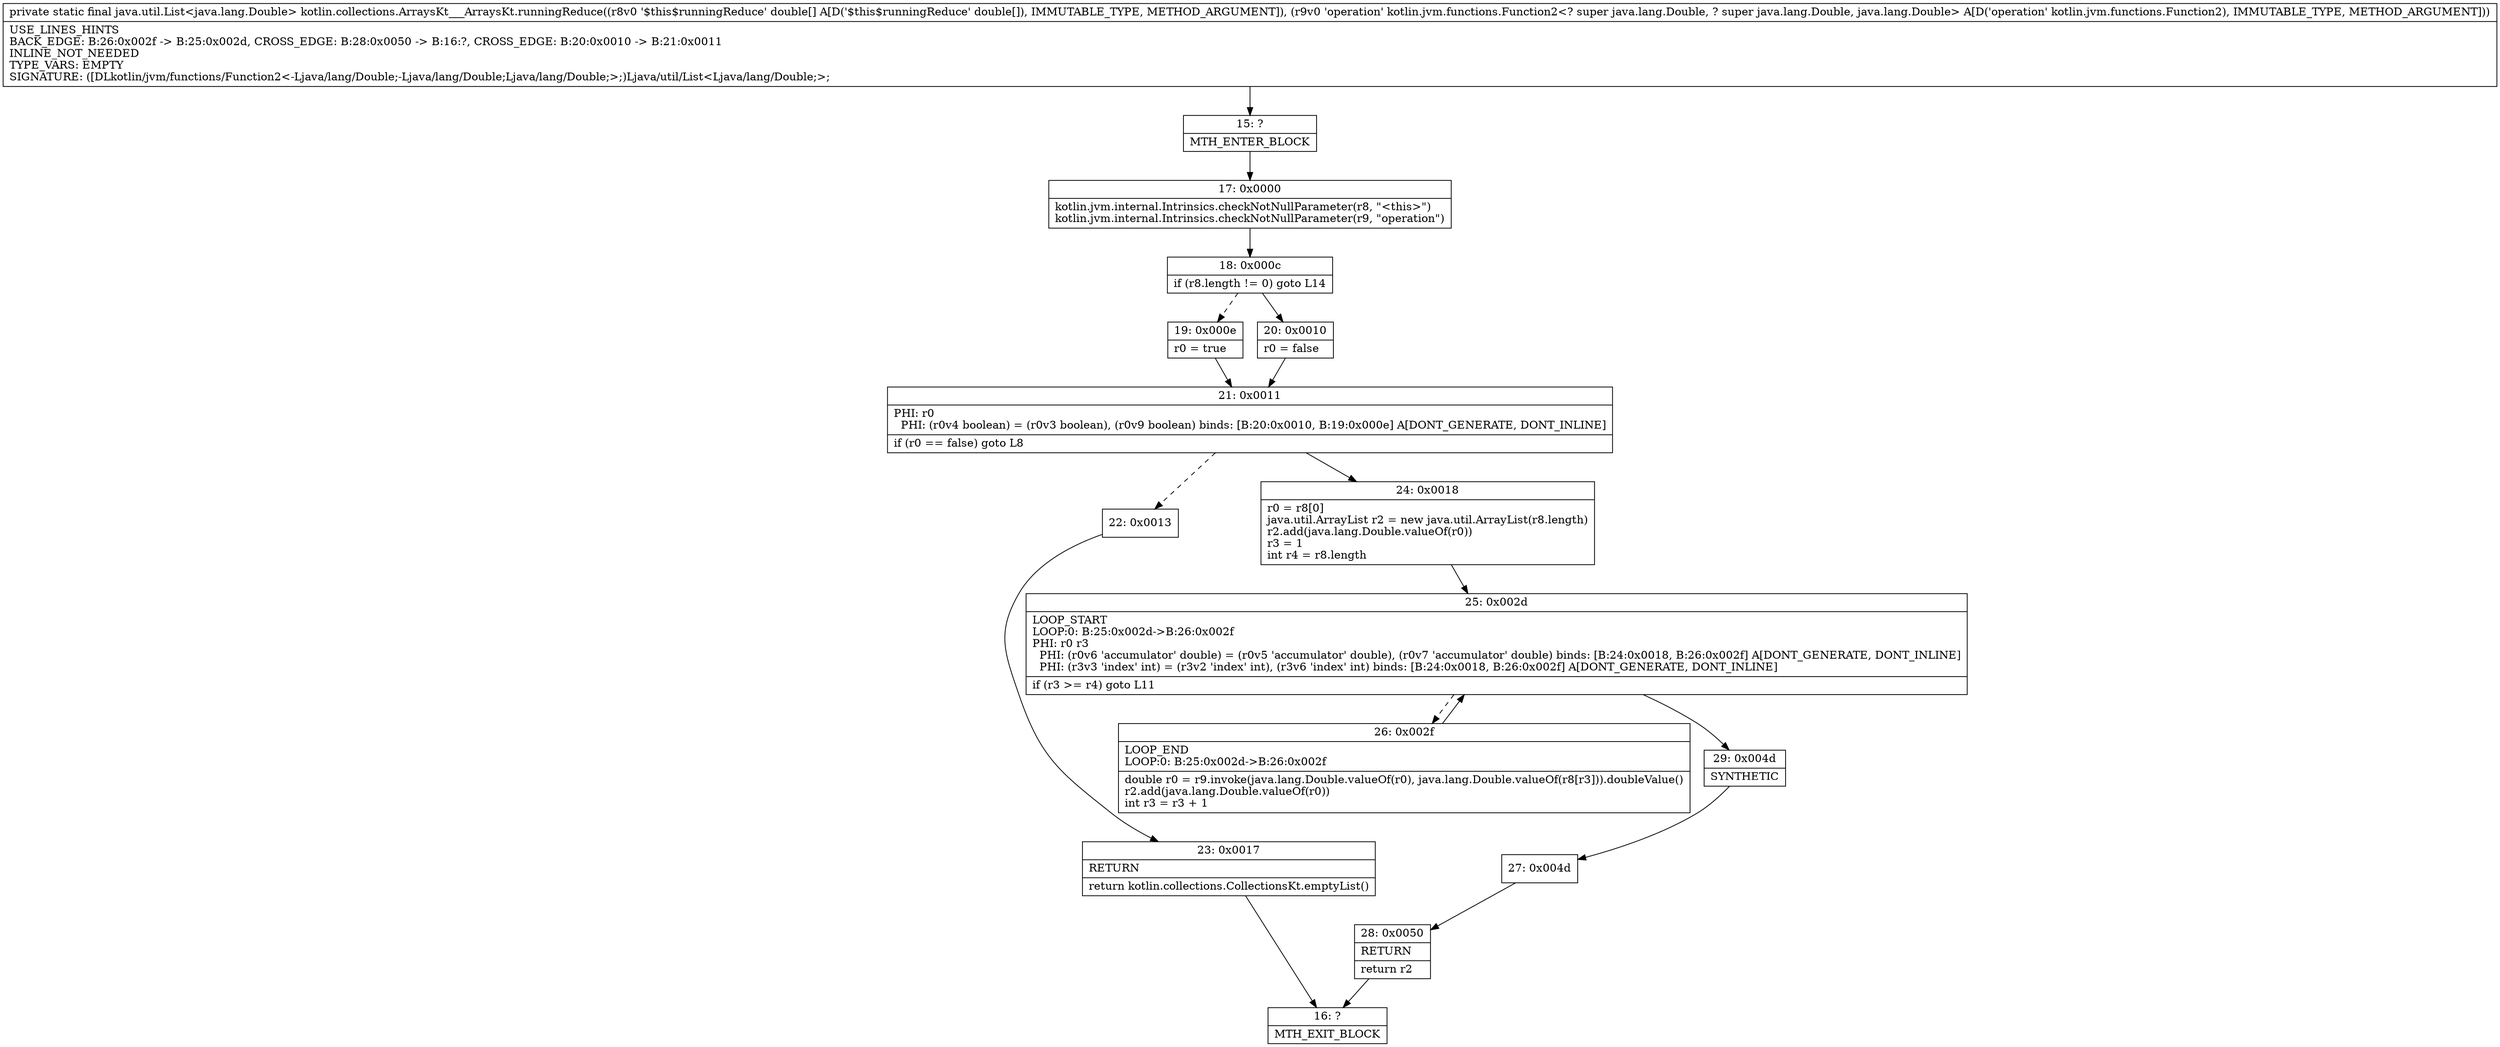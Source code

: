 digraph "CFG forkotlin.collections.ArraysKt___ArraysKt.runningReduce([DLkotlin\/jvm\/functions\/Function2;)Ljava\/util\/List;" {
Node_15 [shape=record,label="{15\:\ ?|MTH_ENTER_BLOCK\l}"];
Node_17 [shape=record,label="{17\:\ 0x0000|kotlin.jvm.internal.Intrinsics.checkNotNullParameter(r8, \"\<this\>\")\lkotlin.jvm.internal.Intrinsics.checkNotNullParameter(r9, \"operation\")\l}"];
Node_18 [shape=record,label="{18\:\ 0x000c|if (r8.length != 0) goto L14\l}"];
Node_19 [shape=record,label="{19\:\ 0x000e|r0 = true\l}"];
Node_21 [shape=record,label="{21\:\ 0x0011|PHI: r0 \l  PHI: (r0v4 boolean) = (r0v3 boolean), (r0v9 boolean) binds: [B:20:0x0010, B:19:0x000e] A[DONT_GENERATE, DONT_INLINE]\l|if (r0 == false) goto L8\l}"];
Node_22 [shape=record,label="{22\:\ 0x0013}"];
Node_23 [shape=record,label="{23\:\ 0x0017|RETURN\l|return kotlin.collections.CollectionsKt.emptyList()\l}"];
Node_16 [shape=record,label="{16\:\ ?|MTH_EXIT_BLOCK\l}"];
Node_24 [shape=record,label="{24\:\ 0x0018|r0 = r8[0]\ljava.util.ArrayList r2 = new java.util.ArrayList(r8.length)\lr2.add(java.lang.Double.valueOf(r0))\lr3 = 1\lint r4 = r8.length\l}"];
Node_25 [shape=record,label="{25\:\ 0x002d|LOOP_START\lLOOP:0: B:25:0x002d\-\>B:26:0x002f\lPHI: r0 r3 \l  PHI: (r0v6 'accumulator' double) = (r0v5 'accumulator' double), (r0v7 'accumulator' double) binds: [B:24:0x0018, B:26:0x002f] A[DONT_GENERATE, DONT_INLINE]\l  PHI: (r3v3 'index' int) = (r3v2 'index' int), (r3v6 'index' int) binds: [B:24:0x0018, B:26:0x002f] A[DONT_GENERATE, DONT_INLINE]\l|if (r3 \>= r4) goto L11\l}"];
Node_26 [shape=record,label="{26\:\ 0x002f|LOOP_END\lLOOP:0: B:25:0x002d\-\>B:26:0x002f\l|double r0 = r9.invoke(java.lang.Double.valueOf(r0), java.lang.Double.valueOf(r8[r3])).doubleValue()\lr2.add(java.lang.Double.valueOf(r0))\lint r3 = r3 + 1\l}"];
Node_29 [shape=record,label="{29\:\ 0x004d|SYNTHETIC\l}"];
Node_27 [shape=record,label="{27\:\ 0x004d}"];
Node_28 [shape=record,label="{28\:\ 0x0050|RETURN\l|return r2\l}"];
Node_20 [shape=record,label="{20\:\ 0x0010|r0 = false\l}"];
MethodNode[shape=record,label="{private static final java.util.List\<java.lang.Double\> kotlin.collections.ArraysKt___ArraysKt.runningReduce((r8v0 '$this$runningReduce' double[] A[D('$this$runningReduce' double[]), IMMUTABLE_TYPE, METHOD_ARGUMENT]), (r9v0 'operation' kotlin.jvm.functions.Function2\<? super java.lang.Double, ? super java.lang.Double, java.lang.Double\> A[D('operation' kotlin.jvm.functions.Function2), IMMUTABLE_TYPE, METHOD_ARGUMENT]))  | USE_LINES_HINTS\lBACK_EDGE: B:26:0x002f \-\> B:25:0x002d, CROSS_EDGE: B:28:0x0050 \-\> B:16:?, CROSS_EDGE: B:20:0x0010 \-\> B:21:0x0011\lINLINE_NOT_NEEDED\lTYPE_VARS: EMPTY\lSIGNATURE: ([DLkotlin\/jvm\/functions\/Function2\<\-Ljava\/lang\/Double;\-Ljava\/lang\/Double;Ljava\/lang\/Double;\>;)Ljava\/util\/List\<Ljava\/lang\/Double;\>;\l}"];
MethodNode -> Node_15;Node_15 -> Node_17;
Node_17 -> Node_18;
Node_18 -> Node_19[style=dashed];
Node_18 -> Node_20;
Node_19 -> Node_21;
Node_21 -> Node_22[style=dashed];
Node_21 -> Node_24;
Node_22 -> Node_23;
Node_23 -> Node_16;
Node_24 -> Node_25;
Node_25 -> Node_26[style=dashed];
Node_25 -> Node_29;
Node_26 -> Node_25;
Node_29 -> Node_27;
Node_27 -> Node_28;
Node_28 -> Node_16;
Node_20 -> Node_21;
}

